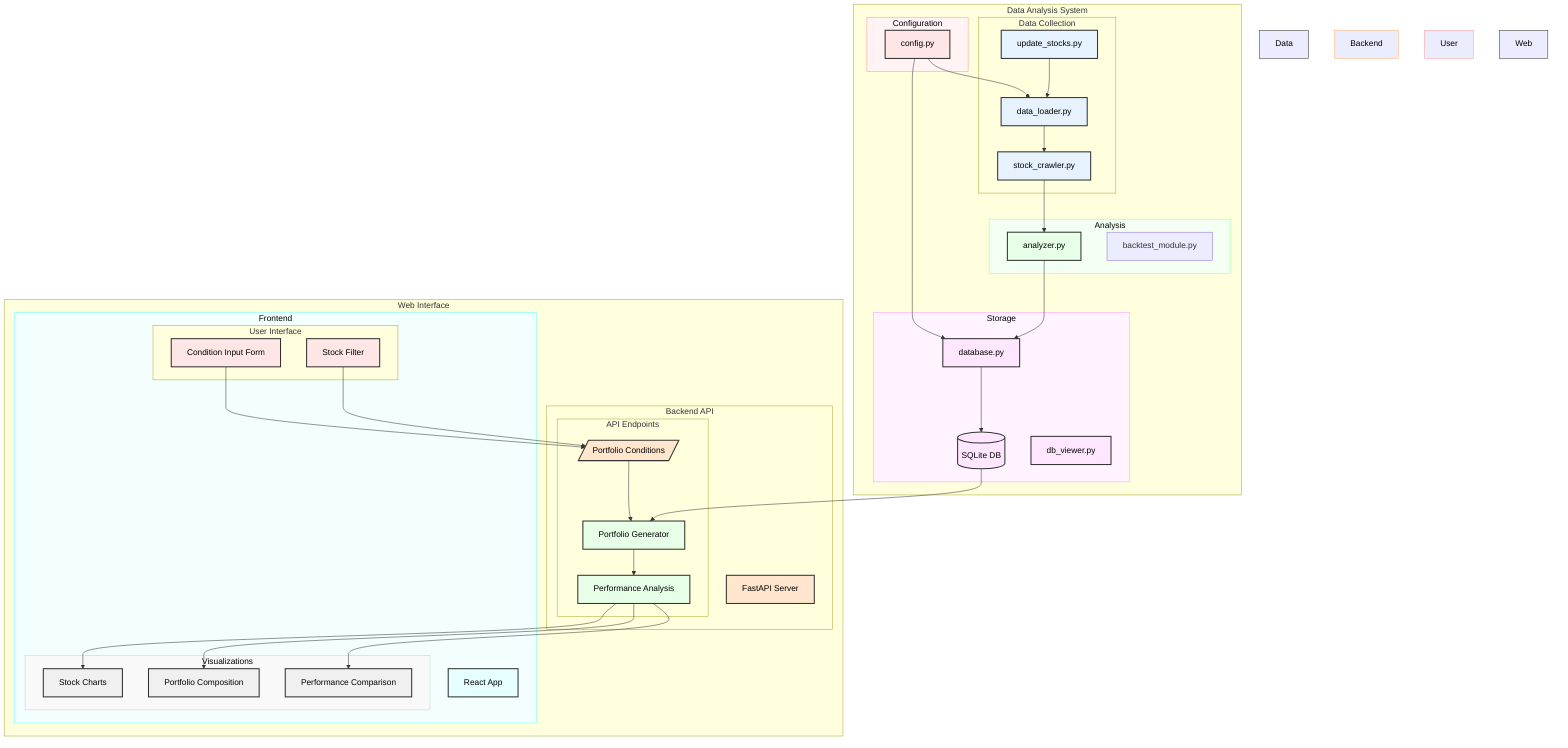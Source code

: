 flowchart TD
    subgraph Data Analysis System
        subgraph Configuration
            config[config.py]
        end

        subgraph Data Collection
            update[update_stocks.py]
            loader[data_loader.py]
            crawler[stock_crawler.py]
        end

        subgraph Analysis
            analyzer[analyzer.py]
            backtest[backtest_module.py]
        end

        subgraph Storage
            db[(SQLite DB)]
            database[database.py]
            viewer[db_viewer.py]
        end
    end

    subgraph Web Interface
        subgraph Backend API
            api[FastAPI Server]
            subgraph API Endpoints
                condition[/Portfolio Conditions/]
                portfolio_api[Portfolio Generator]
                analysis_api[Performance Analysis]
            end
        end

        subgraph Frontend
            react[React App]
            subgraph User Interface
                condition_form[Condition Input Form]
                stock_filter[Stock Filter]
            end
            subgraph Visualizations
                charts[Stock Charts]
                portfolio_viz[Portfolio Composition]
                performance[Performance Comparison]
            end
        end
    end

    %% Data Analysis System flow
    config --> loader
    config --> database
    update --> loader
    loader --> crawler
    crawler --> analyzer
    analyzer --> database
    database --> db
    
    %% Web Interface flow
    condition_form --> condition
    stock_filter --> condition
    condition --> portfolio_api
    db --> portfolio_api
    portfolio_api --> analysis_api
    analysis_api --> charts
    analysis_api --> portfolio_viz
    analysis_api --> performance

    %% Data types with higher contrast colors
    classDef configNode fill:#FFE6E6,stroke:#333,stroke-width:2px,color:black
    classDef dataNode fill:#E6F3FF,stroke:#333,stroke-width:2px,color:black
    classDef analysisNode fill:#E6FFE6,stroke:#333,stroke-width:2px,color:black
    classDef storageNode fill:#FFE6FF,stroke:#333,stroke-width:2px,color:black
    classDef apiNode fill:#FFE6CC,stroke:#333,stroke-width:2px,color:black
    classDef frontendNode fill:#E6FFFF,stroke:#333,stroke-width:2px,color:black
    classDef vizNode fill:#F0F0F0,stroke:#333,stroke-width:2px,color:black
    classDef inputNode fill:#FFE6E6,stroke:#333,stroke-width:2px,color:black

    class config,condition_form,stock_filter configNode
    class update,loader,crawler dataNode
    class analyzer,portfolio_api,analysis_api analysisNode
    class database,viewer,db storageNode
    class api,condition apiNode
    class react frontendNode
    class charts,portfolio_viz,performance vizNode

    %% Style for subgraphs
    style Configuration fill:#FFF3F3,stroke:#FF9999,color:black
    style Data Collection fill:#F3F9FF,stroke:#99CCFF,color:black
    style Analysis fill:#F3FFF3,stroke:#99FF99,color:black
    style Storage fill:#FFF3FF,stroke:#FF99FF,color:black
    style Backend API fill:#FFF3E6,stroke:#FFB366,color:black
    style Frontend fill:#F3FFFF,stroke:#66FFFF,color:black
    style Visualizations fill:#F9F9F9,stroke:#CCCCCC,color:black
    style User Interface fill:#FFE6E6,stroke:#FF9999,color:black
    style Data Analysis System fill:#FFFFFF,stroke:#333333,color:black
    style Web Interface fill:#FFFFFF,stroke:#333333,color:black